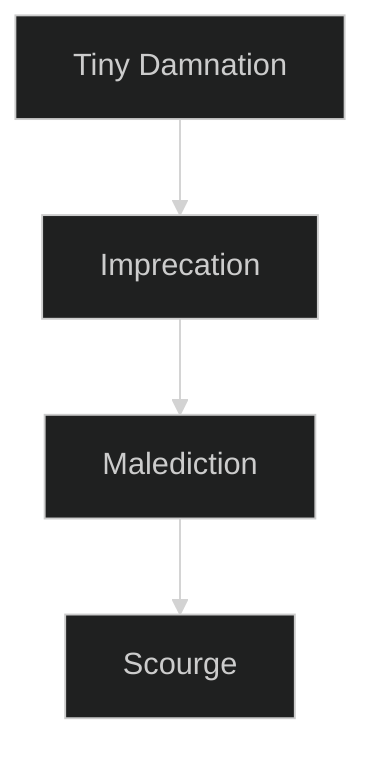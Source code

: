 ---
config:
  theme: dark
---
flowchart TD

    tiny_damnation[Tiny Damnation]
    click tiny_damnation callback "
        Tiny Damnation<br>
        <br>
        Cost: 5 motes<br>
        Duration: One day<br>
        Type: Simple<br>
        Minimum Valor: 1<br>
        Minimum Essence: 1<br>
        Prerequisite Charms: None<br>
        <br>
        The effects of this Charm always fade by the next
        morning's sunrise, and it may not be cast more than once
        per day on the same target. Some possible curses:<br>
        • One dot lost from an Ability of the spirit's choosing.<br>
        • The loss of one temporary Willpower point.<br>
        • The loss of two motes of Essence.<br>
        • Bad luck: the target loses one die from any normal
        Ability checks (not Charm checks) that relate to the way
        in which the target offended the spirit.
        "

    imprecation[Imprecation]
    tiny_damnation --> imprecation
    click imprecation callback "
        Imprecation<br>
        <br>
        Cost: 10 motes<br>
        Duration: One week<br>
        Type: Simple<br>
        Minimum Valor: 1<br>
        Minimum Essence: 2<br>
        Prerequisite Charms: Tiny Damnation<br>
        <br>
        The effects of this Charm last for one week, and it may
        not be cast more than once per week on the same target.
        Some possible curses:<br>
        • Loss of two Ability dots, distributed as the spirit sees fit.<br>
        • The loss of two temporary Willpower points.<br>
        • The loss of one Attribute dot of the spirit's choosing.<br>
        • The loss of five motes of Essence.<br>
        • Bad luck: the target removes one die from normal Ability checks (not Charm checks).<br>
        • A mark appears in an obvious place on the target<br>
        that only spirits or Exalted with some sort of supernatural
        sight can see. This may, for example, urge any spirits who
        meet the target to torment him.
        "

    malediction[Malediction]
    imprecation --> malediction
    click malediction callback "
        Malediction<br>
        <br>
        Cost: 15 motes, 1 Willpower<br>
        Duration: One week<br>
        Type: Simple<br>
        Minimum Valor: 2<br>
        Minimum Essence: 4<br>
        Prerequisite Charms: Imprecation<br>
        <br>
        The effects of this Charm last for one week, and it may
        not be used on a target more than once every two weeks.
        Some possible effects:<br>
        • Loss of four Ability points, distributed as the spirit
        sees fit.<br>
        • Loss of two Attribute points, distributed as the spirit
        sees fit.<br>
        • Loss of three temporary Willpower points.<br>
        • Loss of ten motes of Essence.<br>
        • Bad luck: the target removes one die from both
        normal Ability checks and Charm checks.<br>
        • The effects of one Charm (of Virtue 1, Essence 1) that
        the spirit possesses may be conferred upon the target, but that
        effect is twisted in some way. If Natural Prognostication were
        converted, the target might predict only the bad things that
        will happen to his companions. Or his predictions might be
        more than a little mixed up. Landscape Travel, if cast on
        someone traveling through a forest, might force him to travel
        through the trees and prevent him from ever touching the
        ground. I his twisted Charm lasts tor no more than one week.
        "

    scourge[Scourge]
    malediction --> scourge
    click scourge callback "
        Scourge<br>
        <br>
        Cost: 20 motes, l permanent Willpower<br>
        Duration: Instant<br>
        Type: Simple<br>
        Minimum Valor: 3<br>
        Minimum Essence: 5<br>
        Prerequisite Charms: Malediction<br>
        <br>
        This curse is never cast lightly, and it may not be cast
        more than once per year. Only spirits that have been
        drastically wronged in heinous ways would consider using
        this curse (if just because they wouldn't be able to cast it
        again for another year).<br>
        • Loss of one Attribute point, permanently. It must be
        bought back up through practice (and experience points),
        Against a mortal character, this Charm also permanently
        lowers the character's maximum score in that Ability by one.<br>
        • Loss of two Ability points, permanently, distributed
        as the spirit sees fit. Only practice and experience points
        may buy this back up again.<br>
        • Loss of one permanent Willpower point.<br>
        • Loss of one permanent Essence point.<br>
        • Loss of all temporary Willpower.<br>
        • The effects of one Charm (maximum Virtue 2,
        Essence 2) that the spirit possesses may be conferred upon
        the target, but the effect is twisted in some way (as
        Malediction). This lasts for twice as long as the Charm
        would normally last. In rare cases (Storyteller discretion)
        the effect may be permanent.<br>
        • Bad luck: the target attracts ill-intentioned spirits
        wherever he goes. Duration permanent.<br>
        • The spirit may permanently change some physical
        feature of the target, such as facial hair or eye color. (This
        alteration may not change any Attributes by more than
        one point.)
        "
